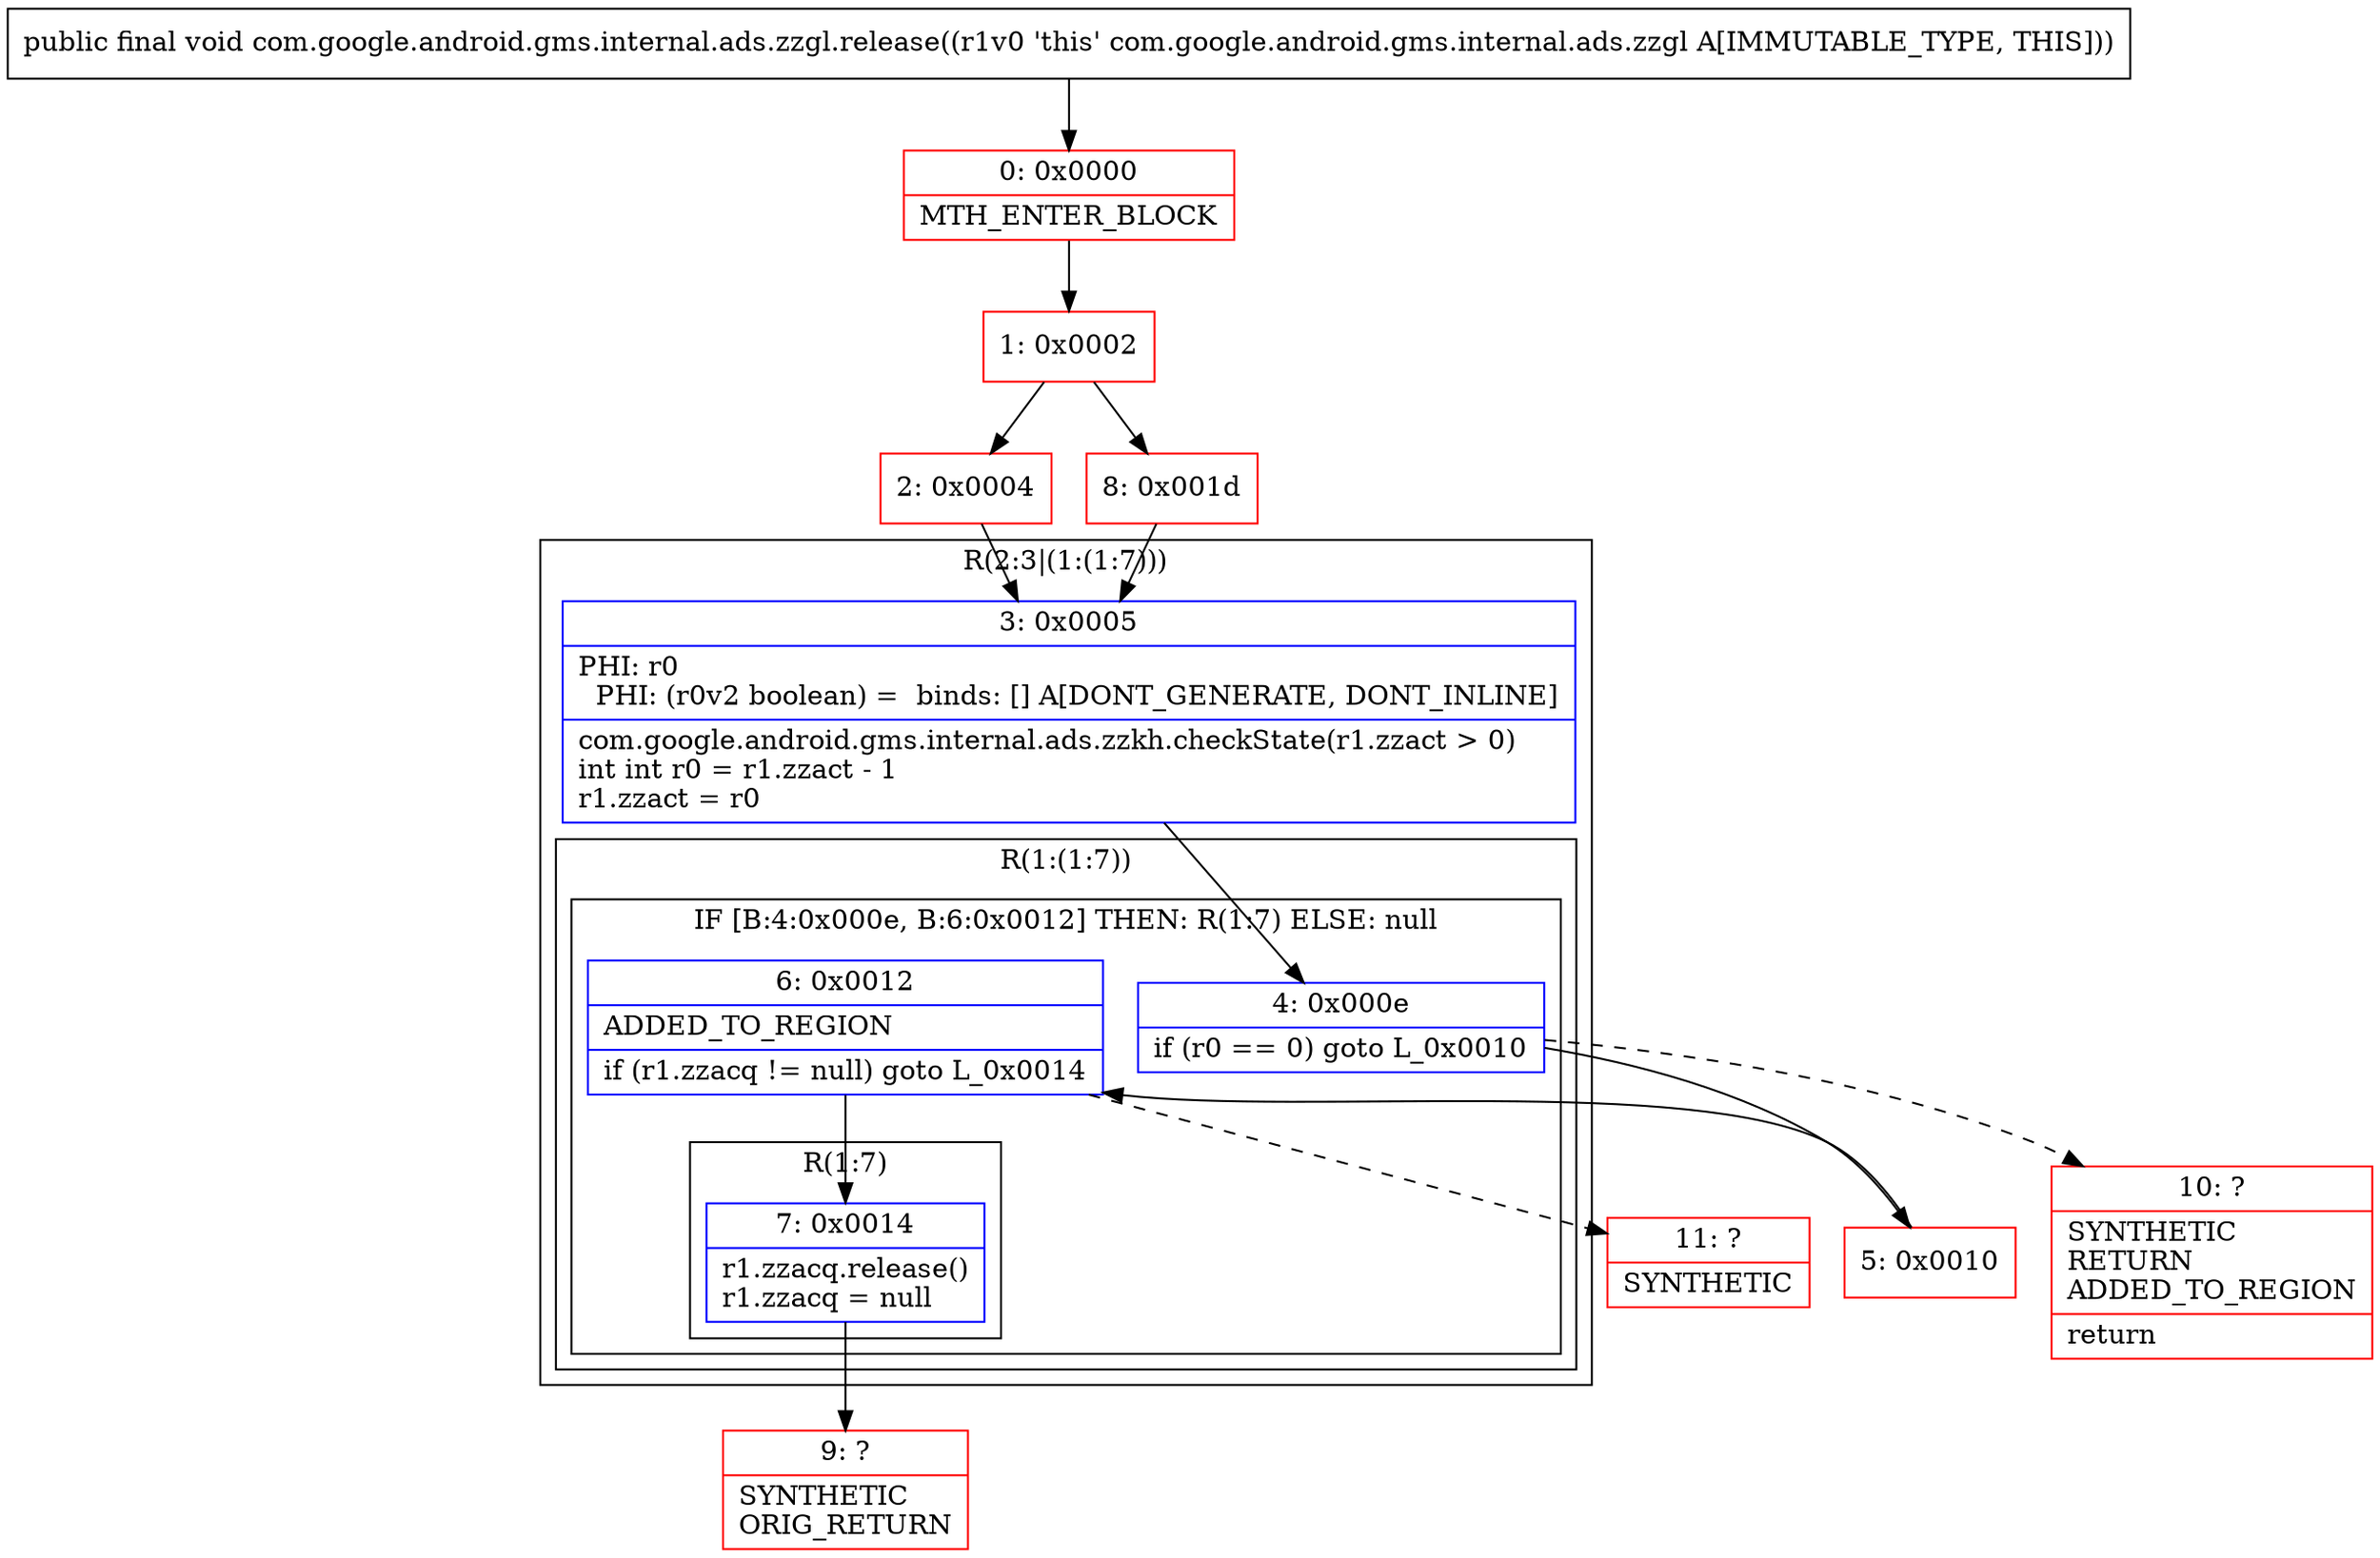 digraph "CFG forcom.google.android.gms.internal.ads.zzgl.release()V" {
subgraph cluster_Region_2139797750 {
label = "R(2:3|(1:(1:7)))";
node [shape=record,color=blue];
Node_3 [shape=record,label="{3\:\ 0x0005|PHI: r0 \l  PHI: (r0v2 boolean) =  binds: [] A[DONT_GENERATE, DONT_INLINE]\l|com.google.android.gms.internal.ads.zzkh.checkState(r1.zzact \> 0)\lint int r0 = r1.zzact \- 1\lr1.zzact = r0\l}"];
subgraph cluster_Region_913132449 {
label = "R(1:(1:7))";
node [shape=record,color=blue];
subgraph cluster_IfRegion_1017704909 {
label = "IF [B:4:0x000e, B:6:0x0012] THEN: R(1:7) ELSE: null";
node [shape=record,color=blue];
Node_4 [shape=record,label="{4\:\ 0x000e|if (r0 == 0) goto L_0x0010\l}"];
Node_6 [shape=record,label="{6\:\ 0x0012|ADDED_TO_REGION\l|if (r1.zzacq != null) goto L_0x0014\l}"];
subgraph cluster_Region_1059485084 {
label = "R(1:7)";
node [shape=record,color=blue];
Node_7 [shape=record,label="{7\:\ 0x0014|r1.zzacq.release()\lr1.zzacq = null\l}"];
}
}
}
}
Node_0 [shape=record,color=red,label="{0\:\ 0x0000|MTH_ENTER_BLOCK\l}"];
Node_1 [shape=record,color=red,label="{1\:\ 0x0002}"];
Node_2 [shape=record,color=red,label="{2\:\ 0x0004}"];
Node_5 [shape=record,color=red,label="{5\:\ 0x0010}"];
Node_8 [shape=record,color=red,label="{8\:\ 0x001d}"];
Node_9 [shape=record,color=red,label="{9\:\ ?|SYNTHETIC\lORIG_RETURN\l}"];
Node_10 [shape=record,color=red,label="{10\:\ ?|SYNTHETIC\lRETURN\lADDED_TO_REGION\l|return\l}"];
Node_11 [shape=record,color=red,label="{11\:\ ?|SYNTHETIC\l}"];
MethodNode[shape=record,label="{public final void com.google.android.gms.internal.ads.zzgl.release((r1v0 'this' com.google.android.gms.internal.ads.zzgl A[IMMUTABLE_TYPE, THIS])) }"];
MethodNode -> Node_0;
Node_3 -> Node_4;
Node_4 -> Node_5;
Node_4 -> Node_10[style=dashed];
Node_6 -> Node_7;
Node_6 -> Node_11[style=dashed];
Node_7 -> Node_9;
Node_0 -> Node_1;
Node_1 -> Node_2;
Node_1 -> Node_8;
Node_2 -> Node_3;
Node_5 -> Node_6;
Node_8 -> Node_3;
}

